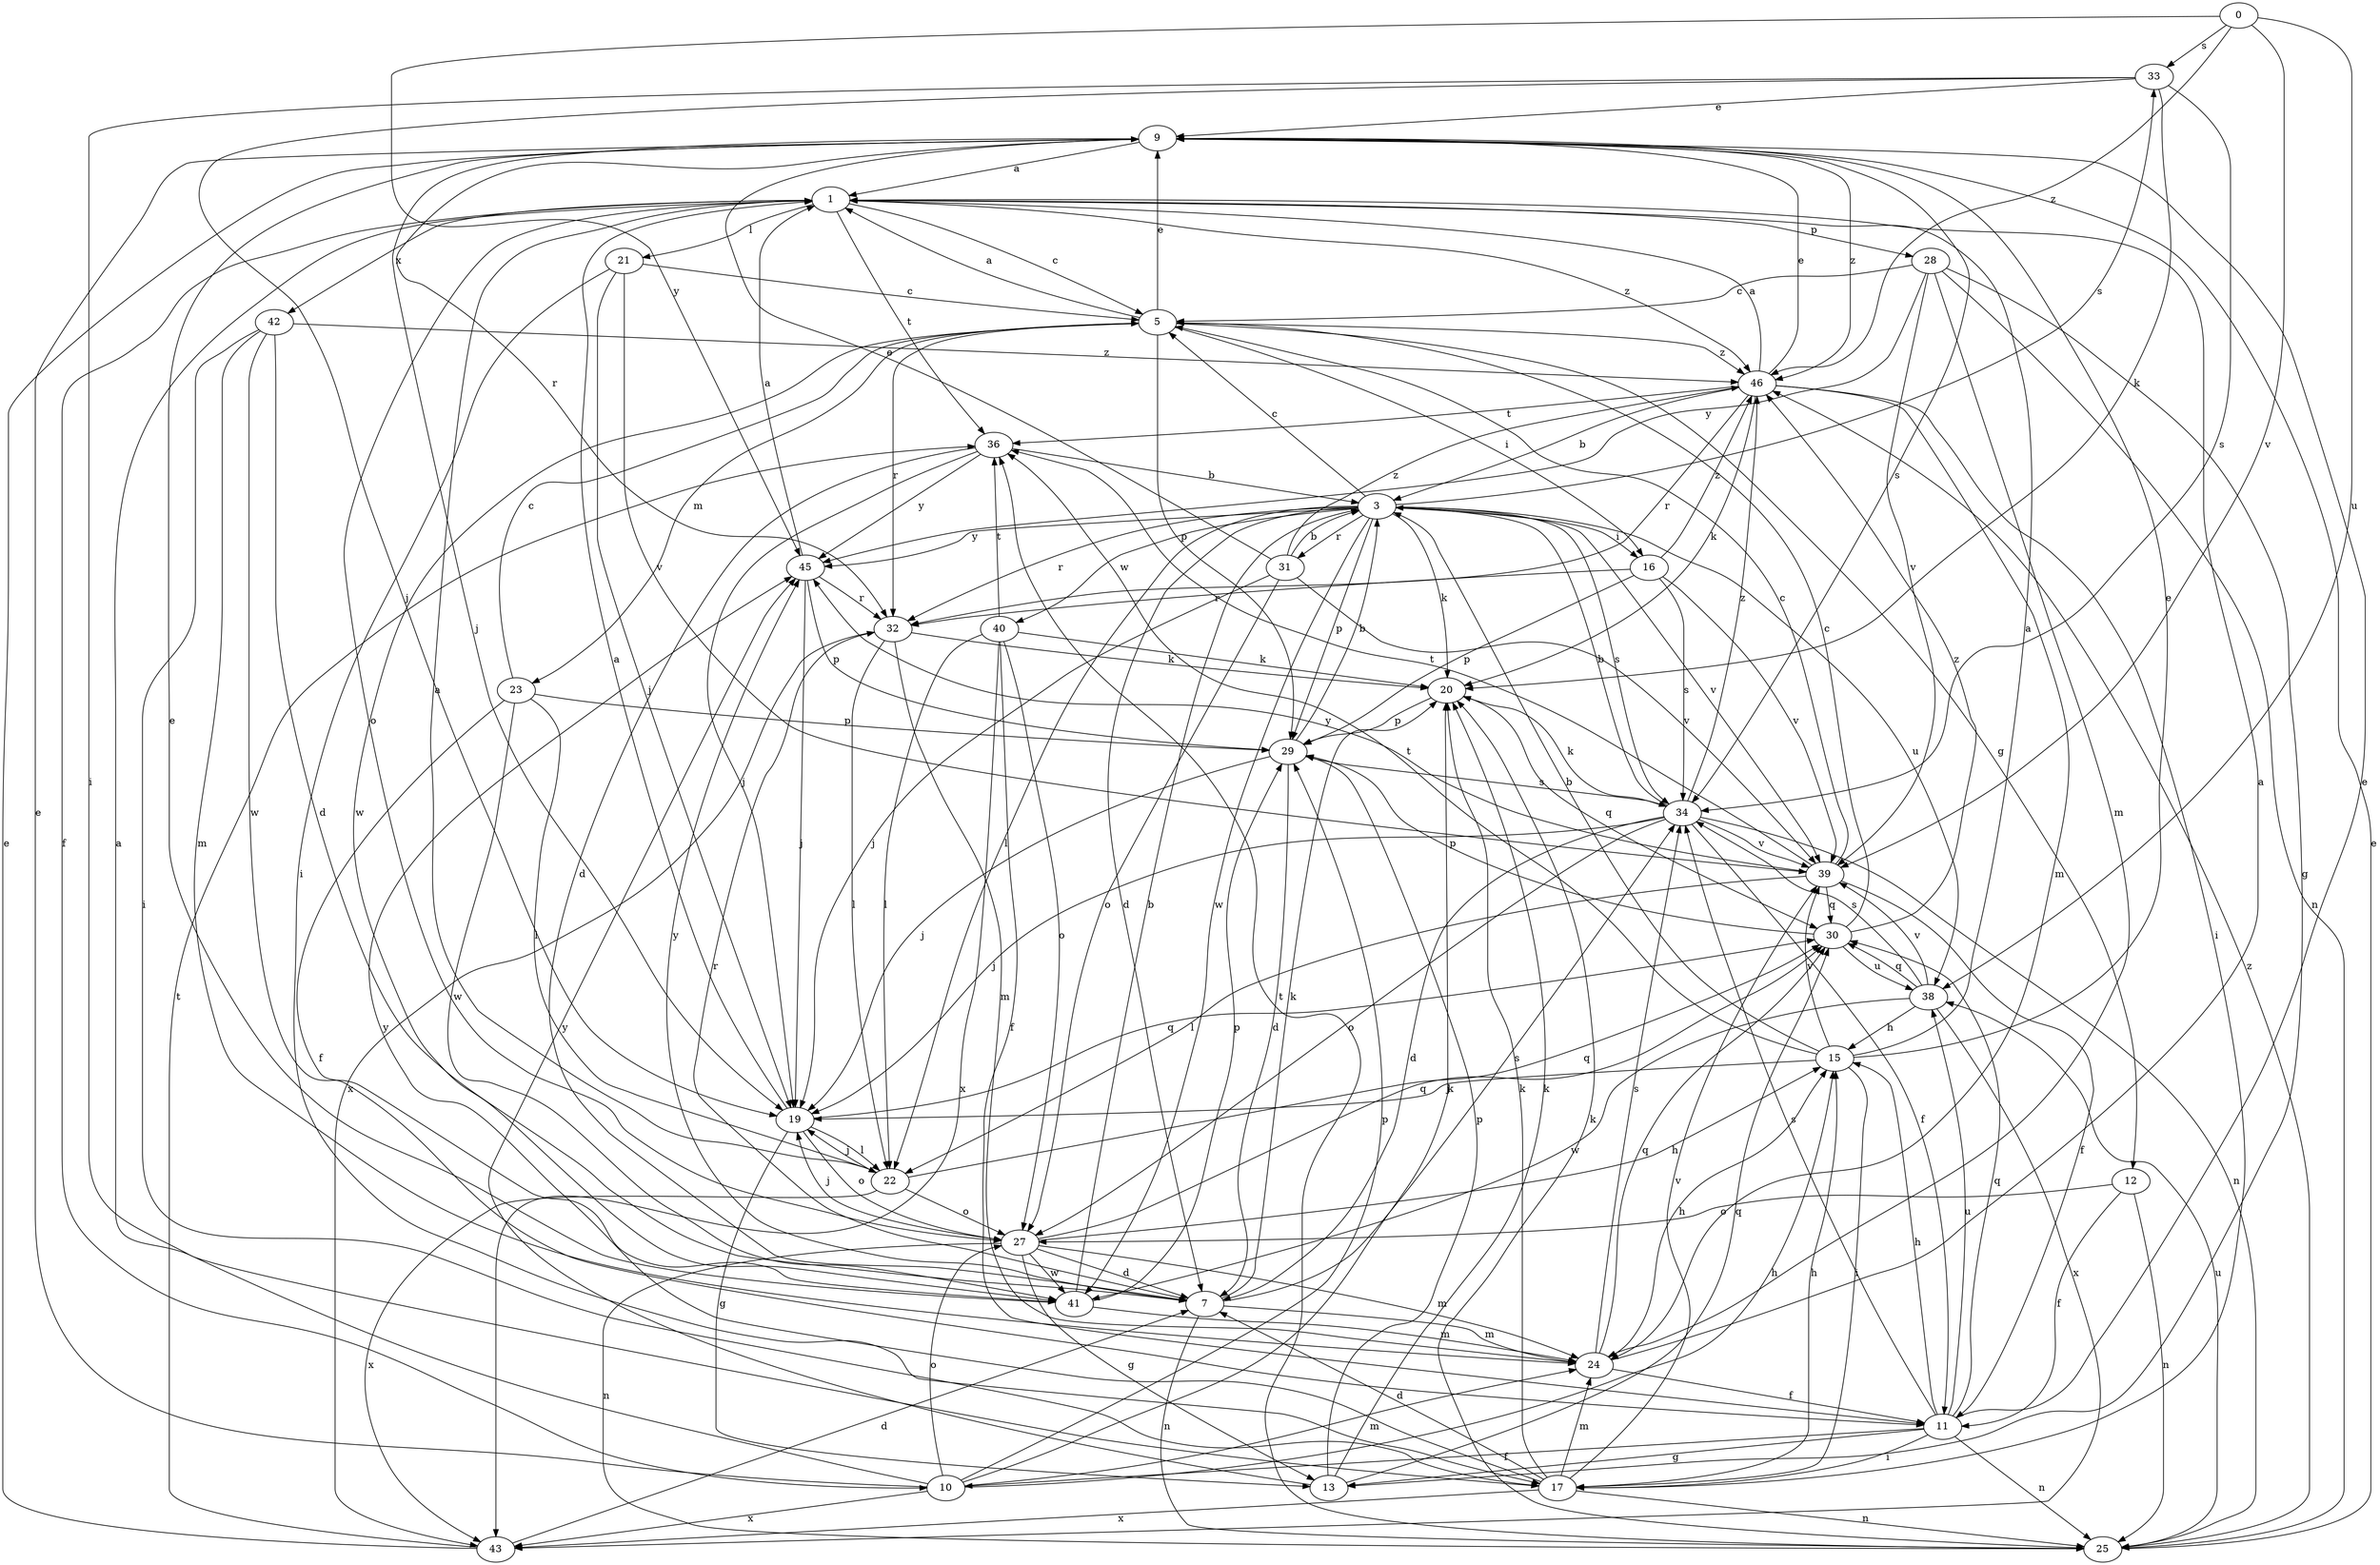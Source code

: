 strict digraph  {
0;
1;
3;
5;
7;
9;
10;
11;
12;
13;
15;
16;
17;
19;
20;
21;
22;
23;
24;
25;
27;
28;
29;
30;
31;
32;
33;
34;
36;
38;
39;
40;
41;
42;
43;
45;
46;
0 -> 33  [label=s];
0 -> 38  [label=u];
0 -> 39  [label=v];
0 -> 45  [label=y];
0 -> 46  [label=z];
1 -> 5  [label=c];
1 -> 10  [label=f];
1 -> 21  [label=l];
1 -> 27  [label=o];
1 -> 28  [label=p];
1 -> 36  [label=t];
1 -> 42  [label=x];
1 -> 46  [label=z];
3 -> 5  [label=c];
3 -> 7  [label=d];
3 -> 16  [label=i];
3 -> 20  [label=k];
3 -> 22  [label=l];
3 -> 29  [label=p];
3 -> 31  [label=r];
3 -> 32  [label=r];
3 -> 33  [label=s];
3 -> 34  [label=s];
3 -> 38  [label=u];
3 -> 39  [label=v];
3 -> 40  [label=w];
3 -> 41  [label=w];
3 -> 45  [label=y];
5 -> 1  [label=a];
5 -> 9  [label=e];
5 -> 12  [label=g];
5 -> 16  [label=i];
5 -> 23  [label=m];
5 -> 29  [label=p];
5 -> 32  [label=r];
5 -> 41  [label=w];
5 -> 46  [label=z];
7 -> 20  [label=k];
7 -> 24  [label=m];
7 -> 25  [label=n];
7 -> 32  [label=r];
7 -> 34  [label=s];
7 -> 45  [label=y];
9 -> 1  [label=a];
9 -> 19  [label=j];
9 -> 32  [label=r];
9 -> 34  [label=s];
9 -> 46  [label=z];
10 -> 1  [label=a];
10 -> 9  [label=e];
10 -> 15  [label=h];
10 -> 20  [label=k];
10 -> 24  [label=m];
10 -> 27  [label=o];
10 -> 29  [label=p];
10 -> 43  [label=x];
11 -> 9  [label=e];
11 -> 10  [label=f];
11 -> 13  [label=g];
11 -> 15  [label=h];
11 -> 17  [label=i];
11 -> 25  [label=n];
11 -> 30  [label=q];
11 -> 34  [label=s];
11 -> 38  [label=u];
12 -> 11  [label=f];
12 -> 25  [label=n];
12 -> 27  [label=o];
13 -> 20  [label=k];
13 -> 29  [label=p];
13 -> 30  [label=q];
13 -> 45  [label=y];
15 -> 1  [label=a];
15 -> 3  [label=b];
15 -> 9  [label=e];
15 -> 17  [label=i];
15 -> 19  [label=j];
15 -> 36  [label=t];
15 -> 39  [label=v];
16 -> 29  [label=p];
16 -> 32  [label=r];
16 -> 34  [label=s];
16 -> 39  [label=v];
16 -> 46  [label=z];
17 -> 7  [label=d];
17 -> 15  [label=h];
17 -> 20  [label=k];
17 -> 24  [label=m];
17 -> 25  [label=n];
17 -> 39  [label=v];
17 -> 43  [label=x];
17 -> 45  [label=y];
19 -> 1  [label=a];
19 -> 13  [label=g];
19 -> 22  [label=l];
19 -> 27  [label=o];
19 -> 30  [label=q];
20 -> 29  [label=p];
20 -> 30  [label=q];
21 -> 5  [label=c];
21 -> 17  [label=i];
21 -> 19  [label=j];
21 -> 39  [label=v];
22 -> 1  [label=a];
22 -> 19  [label=j];
22 -> 27  [label=o];
22 -> 30  [label=q];
22 -> 43  [label=x];
23 -> 5  [label=c];
23 -> 11  [label=f];
23 -> 22  [label=l];
23 -> 29  [label=p];
23 -> 41  [label=w];
24 -> 1  [label=a];
24 -> 11  [label=f];
24 -> 15  [label=h];
24 -> 30  [label=q];
24 -> 34  [label=s];
25 -> 9  [label=e];
25 -> 20  [label=k];
25 -> 36  [label=t];
25 -> 38  [label=u];
25 -> 46  [label=z];
27 -> 7  [label=d];
27 -> 13  [label=g];
27 -> 15  [label=h];
27 -> 19  [label=j];
27 -> 24  [label=m];
27 -> 25  [label=n];
27 -> 30  [label=q];
27 -> 41  [label=w];
28 -> 5  [label=c];
28 -> 13  [label=g];
28 -> 24  [label=m];
28 -> 25  [label=n];
28 -> 39  [label=v];
28 -> 45  [label=y];
29 -> 3  [label=b];
29 -> 7  [label=d];
29 -> 19  [label=j];
29 -> 34  [label=s];
30 -> 5  [label=c];
30 -> 29  [label=p];
30 -> 38  [label=u];
30 -> 46  [label=z];
31 -> 3  [label=b];
31 -> 9  [label=e];
31 -> 19  [label=j];
31 -> 27  [label=o];
31 -> 39  [label=v];
31 -> 46  [label=z];
32 -> 20  [label=k];
32 -> 22  [label=l];
32 -> 24  [label=m];
32 -> 43  [label=x];
33 -> 9  [label=e];
33 -> 17  [label=i];
33 -> 19  [label=j];
33 -> 20  [label=k];
33 -> 34  [label=s];
34 -> 3  [label=b];
34 -> 7  [label=d];
34 -> 11  [label=f];
34 -> 19  [label=j];
34 -> 20  [label=k];
34 -> 25  [label=n];
34 -> 27  [label=o];
34 -> 39  [label=v];
34 -> 46  [label=z];
36 -> 3  [label=b];
36 -> 7  [label=d];
36 -> 19  [label=j];
36 -> 45  [label=y];
38 -> 15  [label=h];
38 -> 30  [label=q];
38 -> 34  [label=s];
38 -> 39  [label=v];
38 -> 41  [label=w];
38 -> 43  [label=x];
39 -> 5  [label=c];
39 -> 11  [label=f];
39 -> 22  [label=l];
39 -> 30  [label=q];
39 -> 36  [label=t];
39 -> 45  [label=y];
40 -> 11  [label=f];
40 -> 20  [label=k];
40 -> 22  [label=l];
40 -> 27  [label=o];
40 -> 36  [label=t];
40 -> 43  [label=x];
41 -> 3  [label=b];
41 -> 9  [label=e];
41 -> 24  [label=m];
41 -> 29  [label=p];
42 -> 7  [label=d];
42 -> 17  [label=i];
42 -> 24  [label=m];
42 -> 41  [label=w];
42 -> 46  [label=z];
43 -> 7  [label=d];
43 -> 9  [label=e];
43 -> 36  [label=t];
45 -> 1  [label=a];
45 -> 19  [label=j];
45 -> 29  [label=p];
45 -> 32  [label=r];
46 -> 1  [label=a];
46 -> 3  [label=b];
46 -> 9  [label=e];
46 -> 17  [label=i];
46 -> 20  [label=k];
46 -> 24  [label=m];
46 -> 32  [label=r];
46 -> 36  [label=t];
}
